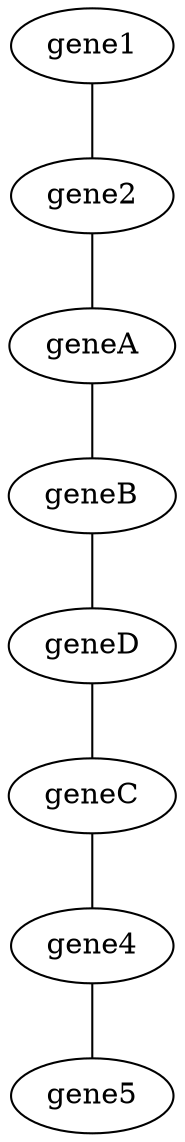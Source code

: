 strict graph "" {
gene1;
gene2;
geneA;
geneB;
geneC;
geneD;
gene4;
gene5;
gene1 -- gene2;
gene2 -- geneA;
geneA -- geneB;
gene4 -- gene5;
geneC -- gene4;
geneB -- geneD;
geneD -- geneC;
}
